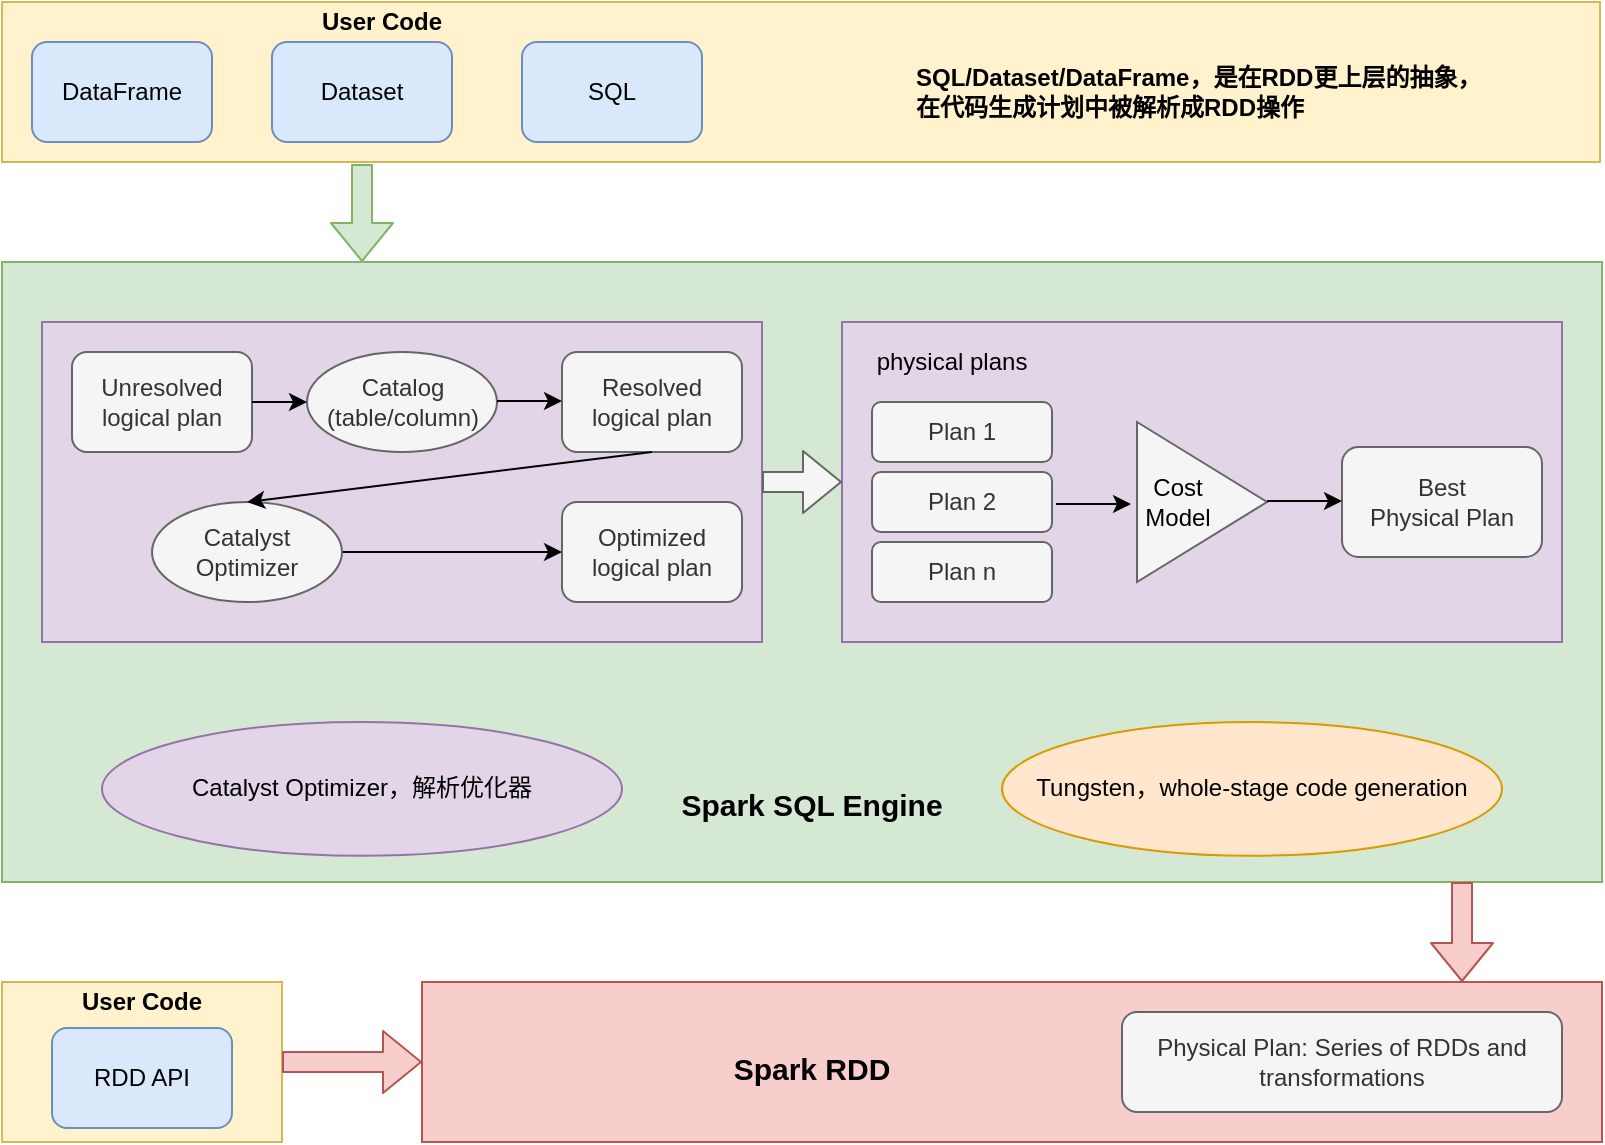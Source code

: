 <mxfile version="14.5.1" type="device"><diagram id="Kvtwu6nZWI4EKtICeYjk" name="第 1 页"><mxGraphModel dx="1106" dy="761" grid="0" gridSize="10" guides="1" tooltips="1" connect="1" arrows="1" fold="1" page="0" pageScale="1" pageWidth="827" pageHeight="1169" math="0" shadow="0"><root><mxCell id="0"/><mxCell id="1" parent="0"/><mxCell id="xYOrDGoYw00jI1WXyYSr-4" value="" style="rounded=0;whiteSpace=wrap;html=1;align=left;fillColor=#d5e8d4;strokeColor=#82b366;" vertex="1" parent="1"><mxGeometry x="220" y="170" width="800" height="310" as="geometry"/></mxCell><mxCell id="JRifiCBBX1BROwQfHhrW-7" value="" style="rounded=0;whiteSpace=wrap;html=1;fillColor=#fff2cc;strokeColor=#d6b656;" parent="1" vertex="1"><mxGeometry x="220" y="40" width="799" height="80" as="geometry"/></mxCell><mxCell id="JRifiCBBX1BROwQfHhrW-8" value="User Code" style="text;html=1;strokeColor=none;fillColor=none;align=center;verticalAlign=middle;whiteSpace=wrap;rounded=0;fontStyle=1" parent="1" vertex="1"><mxGeometry x="375" y="40" width="70" height="20" as="geometry"/></mxCell><mxCell id="JRifiCBBX1BROwQfHhrW-9" value="DataFrame" style="rounded=1;whiteSpace=wrap;html=1;fillColor=#dae8fc;strokeColor=#6c8ebf;" parent="1" vertex="1"><mxGeometry x="235" y="60" width="90" height="50" as="geometry"/></mxCell><mxCell id="JRifiCBBX1BROwQfHhrW-10" value="Dataset" style="rounded=1;whiteSpace=wrap;html=1;fillColor=#dae8fc;strokeColor=#6c8ebf;" parent="1" vertex="1"><mxGeometry x="355" y="60" width="90" height="50" as="geometry"/></mxCell><mxCell id="JRifiCBBX1BROwQfHhrW-11" value="SQL" style="rounded=1;whiteSpace=wrap;html=1;fillColor=#dae8fc;strokeColor=#6c8ebf;" parent="1" vertex="1"><mxGeometry x="480" y="60" width="90" height="50" as="geometry"/></mxCell><mxCell id="JRifiCBBX1BROwQfHhrW-16" value="" style="rounded=0;whiteSpace=wrap;html=1;fillColor=#e1d5e7;strokeColor=#9673a6;" parent="1" vertex="1"><mxGeometry x="240" y="200" width="360" height="160" as="geometry"/></mxCell><mxCell id="JRifiCBBX1BROwQfHhrW-17" value="Unresolved&lt;br&gt;logical plan" style="rounded=1;whiteSpace=wrap;html=1;fillColor=#f5f5f5;strokeColor=#666666;fontColor=#333333;" parent="1" vertex="1"><mxGeometry x="255" y="215" width="90" height="50" as="geometry"/></mxCell><mxCell id="JRifiCBBX1BROwQfHhrW-18" value="Resolved&lt;br&gt;logical plan" style="rounded=1;whiteSpace=wrap;html=1;fillColor=#f5f5f5;strokeColor=#666666;fontColor=#333333;" parent="1" vertex="1"><mxGeometry x="500" y="215" width="90" height="50" as="geometry"/></mxCell><mxCell id="JRifiCBBX1BROwQfHhrW-24" value="Catalog&lt;br&gt;(table/column)" style="ellipse;whiteSpace=wrap;html=1;fillColor=#f5f5f5;strokeColor=#666666;fontColor=#333333;" parent="1" vertex="1"><mxGeometry x="372.5" y="215" width="95" height="50" as="geometry"/></mxCell><mxCell id="JRifiCBBX1BROwQfHhrW-25" value="" style="endArrow=classic;html=1;entryX=0;entryY=0.5;entryDx=0;entryDy=0;exitX=1;exitY=0.5;exitDx=0;exitDy=0;" parent="1" target="JRifiCBBX1BROwQfHhrW-24" edge="1" source="JRifiCBBX1BROwQfHhrW-17"><mxGeometry width="50" height="50" relative="1" as="geometry"><mxPoint x="350" y="240" as="sourcePoint"/><mxPoint x="390" y="190" as="targetPoint"/></mxGeometry></mxCell><mxCell id="JRifiCBBX1BROwQfHhrW-26" value="" style="endArrow=classic;html=1;entryX=0;entryY=0.5;entryDx=0;entryDy=0;" parent="1" edge="1"><mxGeometry width="50" height="50" relative="1" as="geometry"><mxPoint x="467.5" y="239.5" as="sourcePoint"/><mxPoint x="500" y="239.5" as="targetPoint"/></mxGeometry></mxCell><mxCell id="JRifiCBBX1BROwQfHhrW-28" value="Optimized&lt;br&gt;logical plan" style="rounded=1;whiteSpace=wrap;html=1;fillColor=#f5f5f5;strokeColor=#666666;fontColor=#333333;" parent="1" vertex="1"><mxGeometry x="500" y="290" width="90" height="50" as="geometry"/></mxCell><mxCell id="xYOrDGoYw00jI1WXyYSr-10" style="edgeStyle=orthogonalEdgeStyle;rounded=0;orthogonalLoop=1;jettySize=auto;html=1;" edge="1" parent="1" source="JRifiCBBX1BROwQfHhrW-30" target="JRifiCBBX1BROwQfHhrW-28"><mxGeometry relative="1" as="geometry"/></mxCell><mxCell id="JRifiCBBX1BROwQfHhrW-30" value="Catalyst&lt;br&gt;Optimizer" style="ellipse;whiteSpace=wrap;html=1;fillColor=#f5f5f5;strokeColor=#666666;fontColor=#333333;" parent="1" vertex="1"><mxGeometry x="295" y="290" width="95" height="50" as="geometry"/></mxCell><mxCell id="JRifiCBBX1BROwQfHhrW-33" value="" style="endArrow=classic;html=1;entryX=0.5;entryY=0;entryDx=0;entryDy=0;exitX=0.5;exitY=1;exitDx=0;exitDy=0;" parent="1" source="JRifiCBBX1BROwQfHhrW-18" target="JRifiCBBX1BROwQfHhrW-30" edge="1"><mxGeometry width="50" height="50" relative="1" as="geometry"><mxPoint x="620" y="279.5" as="sourcePoint"/><mxPoint x="652.5" y="279.5" as="targetPoint"/></mxGeometry></mxCell><mxCell id="JRifiCBBX1BROwQfHhrW-36" value="" style="rounded=0;whiteSpace=wrap;html=1;fillColor=#e1d5e7;strokeColor=#9673a6;" parent="1" vertex="1"><mxGeometry x="640" y="200" width="360" height="160" as="geometry"/></mxCell><mxCell id="JRifiCBBX1BROwQfHhrW-37" value="" style="triangle;whiteSpace=wrap;html=1;fillColor=#f5f5f5;strokeColor=#666666;fontColor=#333333;" parent="1" vertex="1"><mxGeometry x="787.5" y="250" width="65" height="80" as="geometry"/></mxCell><mxCell id="JRifiCBBX1BROwQfHhrW-41" value="Plan 1" style="rounded=1;whiteSpace=wrap;html=1;fillColor=#f5f5f5;strokeColor=#666666;fontColor=#333333;" parent="1" vertex="1"><mxGeometry x="655" y="240" width="90" height="30" as="geometry"/></mxCell><mxCell id="JRifiCBBX1BROwQfHhrW-43" value="Plan 2" style="rounded=1;whiteSpace=wrap;html=1;fillColor=#f5f5f5;strokeColor=#666666;fontColor=#333333;" parent="1" vertex="1"><mxGeometry x="655" y="275" width="90" height="30" as="geometry"/></mxCell><mxCell id="JRifiCBBX1BROwQfHhrW-44" value="Plan n" style="rounded=1;whiteSpace=wrap;html=1;fillColor=#f5f5f5;strokeColor=#666666;fontColor=#333333;" parent="1" vertex="1"><mxGeometry x="655" y="310" width="90" height="30" as="geometry"/></mxCell><mxCell id="JRifiCBBX1BROwQfHhrW-45" value="Best&lt;br&gt;Physical Plan" style="rounded=1;whiteSpace=wrap;html=1;fillColor=#f5f5f5;strokeColor=#666666;fontColor=#333333;" parent="1" vertex="1"><mxGeometry x="890" y="262.5" width="100" height="55" as="geometry"/></mxCell><mxCell id="JRifiCBBX1BROwQfHhrW-46" value="physical plans" style="text;html=1;strokeColor=none;fillColor=none;align=center;verticalAlign=middle;whiteSpace=wrap;rounded=0;" parent="1" vertex="1"><mxGeometry x="640" y="210" width="110" height="20" as="geometry"/></mxCell><mxCell id="JRifiCBBX1BROwQfHhrW-48" value="" style="endArrow=classic;html=1;entryX=0;entryY=0.5;entryDx=0;entryDy=0;" parent="1" edge="1"><mxGeometry width="50" height="50" relative="1" as="geometry"><mxPoint x="747" y="291" as="sourcePoint"/><mxPoint x="784.5" y="291" as="targetPoint"/></mxGeometry></mxCell><mxCell id="JRifiCBBX1BROwQfHhrW-49" value="" style="endArrow=classic;html=1;entryX=0;entryY=0.5;entryDx=0;entryDy=0;" parent="1" edge="1"><mxGeometry width="50" height="50" relative="1" as="geometry"><mxPoint x="852.5" y="289.5" as="sourcePoint"/><mxPoint x="890" y="289.5" as="targetPoint"/></mxGeometry></mxCell><mxCell id="JRifiCBBX1BROwQfHhrW-50" value="" style="rounded=0;whiteSpace=wrap;html=1;fillColor=#f8cecc;strokeColor=#b85450;" parent="1" vertex="1"><mxGeometry x="430" y="530" width="590" height="80" as="geometry"/></mxCell><mxCell id="xYOrDGoYw00jI1WXyYSr-5" value="Catalyst Optimizer，解析优化器" style="ellipse;whiteSpace=wrap;html=1;fillColor=#e1d5e7;strokeColor=#9673a6;" vertex="1" parent="1"><mxGeometry x="270" y="400" width="260" height="66.88" as="geometry"/></mxCell><mxCell id="xYOrDGoYw00jI1WXyYSr-6" value="Tungsten，whole-stage code generation" style="ellipse;whiteSpace=wrap;html=1;fillColor=#ffe6cc;strokeColor=#d79b00;" vertex="1" parent="1"><mxGeometry x="720" y="400" width="250" height="66.88" as="geometry"/></mxCell><mxCell id="xYOrDGoYw00jI1WXyYSr-7" value="Spark SQL Engine" style="text;html=1;strokeColor=none;fillColor=none;align=center;verticalAlign=middle;whiteSpace=wrap;rounded=0;fontStyle=1;fontSize=15;" vertex="1" parent="1"><mxGeometry x="550" y="426" width="150" height="30" as="geometry"/></mxCell><mxCell id="xYOrDGoYw00jI1WXyYSr-8" value="&lt;span&gt;Physical Plan: Series of RDDs and transformations&lt;/span&gt;" style="rounded=1;whiteSpace=wrap;html=1;align=center;fillColor=#f5f5f5;strokeColor=#666666;fontColor=#333333;" vertex="1" parent="1"><mxGeometry x="780" y="545" width="220" height="50" as="geometry"/></mxCell><mxCell id="xYOrDGoYw00jI1WXyYSr-12" value="Spark RDD" style="text;html=1;strokeColor=none;fillColor=none;align=center;verticalAlign=middle;whiteSpace=wrap;rounded=0;fontStyle=1;fontSize=15;" vertex="1" parent="1"><mxGeometry x="565" y="563" width="120" height="20" as="geometry"/></mxCell><mxCell id="xYOrDGoYw00jI1WXyYSr-14" value="" style="shape=flexArrow;endArrow=classic;html=1;exitX=1;exitY=0.5;exitDx=0;exitDy=0;entryX=0;entryY=0.5;entryDx=0;entryDy=0;fillColor=#f5f5f5;strokeColor=#666666;" edge="1" parent="1" source="JRifiCBBX1BROwQfHhrW-16" target="JRifiCBBX1BROwQfHhrW-36"><mxGeometry width="50" height="50" relative="1" as="geometry"><mxPoint x="670" y="400" as="sourcePoint"/><mxPoint x="720" y="350" as="targetPoint"/></mxGeometry></mxCell><mxCell id="xYOrDGoYw00jI1WXyYSr-15" value="" style="shape=flexArrow;endArrow=classic;html=1;entryX=0.225;entryY=0;entryDx=0;entryDy=0;entryPerimeter=0;fillColor=#d5e8d4;strokeColor=#82b366;" edge="1" parent="1" target="xYOrDGoYw00jI1WXyYSr-4"><mxGeometry width="50" height="50" relative="1" as="geometry"><mxPoint x="400" y="121" as="sourcePoint"/><mxPoint x="420" y="170" as="targetPoint"/></mxGeometry></mxCell><mxCell id="xYOrDGoYw00jI1WXyYSr-17" style="edgeStyle=orthogonalEdgeStyle;rounded=0;orthogonalLoop=1;jettySize=auto;html=1;exitX=0.5;exitY=1;exitDx=0;exitDy=0;" edge="1" parent="1" source="xYOrDGoYw00jI1WXyYSr-7" target="xYOrDGoYw00jI1WXyYSr-7"><mxGeometry relative="1" as="geometry"/></mxCell><mxCell id="xYOrDGoYw00jI1WXyYSr-18" value="" style="shape=flexArrow;endArrow=classic;html=1;exitX=0.5;exitY=1;exitDx=0;exitDy=0;fillColor=#f8cecc;strokeColor=#b85450;" edge="1" parent="1"><mxGeometry width="50" height="50" relative="1" as="geometry"><mxPoint x="950" y="480" as="sourcePoint"/><mxPoint x="950" y="530" as="targetPoint"/></mxGeometry></mxCell><mxCell id="xYOrDGoYw00jI1WXyYSr-19" value="" style="rounded=0;whiteSpace=wrap;html=1;fillColor=#fff2cc;strokeColor=#d6b656;" vertex="1" parent="1"><mxGeometry x="220" y="530" width="140" height="80" as="geometry"/></mxCell><mxCell id="xYOrDGoYw00jI1WXyYSr-20" value="User Code" style="text;html=1;strokeColor=none;fillColor=none;align=center;verticalAlign=middle;whiteSpace=wrap;rounded=0;fontStyle=1" vertex="1" parent="1"><mxGeometry x="255" y="530" width="70" height="20" as="geometry"/></mxCell><mxCell id="xYOrDGoYw00jI1WXyYSr-22" value="RDD API" style="rounded=1;whiteSpace=wrap;html=1;fillColor=#dae8fc;strokeColor=#6c8ebf;" vertex="1" parent="1"><mxGeometry x="245" y="553" width="90" height="50" as="geometry"/></mxCell><mxCell id="xYOrDGoYw00jI1WXyYSr-23" value="" style="shape=flexArrow;endArrow=classic;html=1;fontSize=15;exitX=1;exitY=0.5;exitDx=0;exitDy=0;entryX=0;entryY=0.5;entryDx=0;entryDy=0;fillColor=#f8cecc;strokeColor=#b85450;" edge="1" parent="1" source="xYOrDGoYw00jI1WXyYSr-19" target="JRifiCBBX1BROwQfHhrW-50"><mxGeometry width="50" height="50" relative="1" as="geometry"><mxPoint x="670" y="390" as="sourcePoint"/><mxPoint x="720" y="340" as="targetPoint"/></mxGeometry></mxCell><mxCell id="xYOrDGoYw00jI1WXyYSr-24" value="Cost&lt;br style=&quot;font-size: 12px;&quot;&gt;Model" style="text;html=1;strokeColor=none;fillColor=none;align=center;verticalAlign=middle;whiteSpace=wrap;rounded=0;dashed=1;fontSize=12;" vertex="1" parent="1"><mxGeometry x="787.5" y="280" width="40" height="20" as="geometry"/></mxCell><mxCell id="xYOrDGoYw00jI1WXyYSr-25" value="&lt;span style=&quot;&quot;&gt;SQL/Dataset/DataFrame，是在RDD更上层的抽象，在代码生成计划中被解析成RDD操作&lt;/span&gt;" style="text;html=1;strokeColor=none;fillColor=none;align=left;verticalAlign=middle;whiteSpace=wrap;rounded=0;dashed=1;fontSize=12;fontStyle=1" vertex="1" parent="1"><mxGeometry x="675" y="40" width="290" height="90" as="geometry"/></mxCell></root></mxGraphModel></diagram></mxfile>